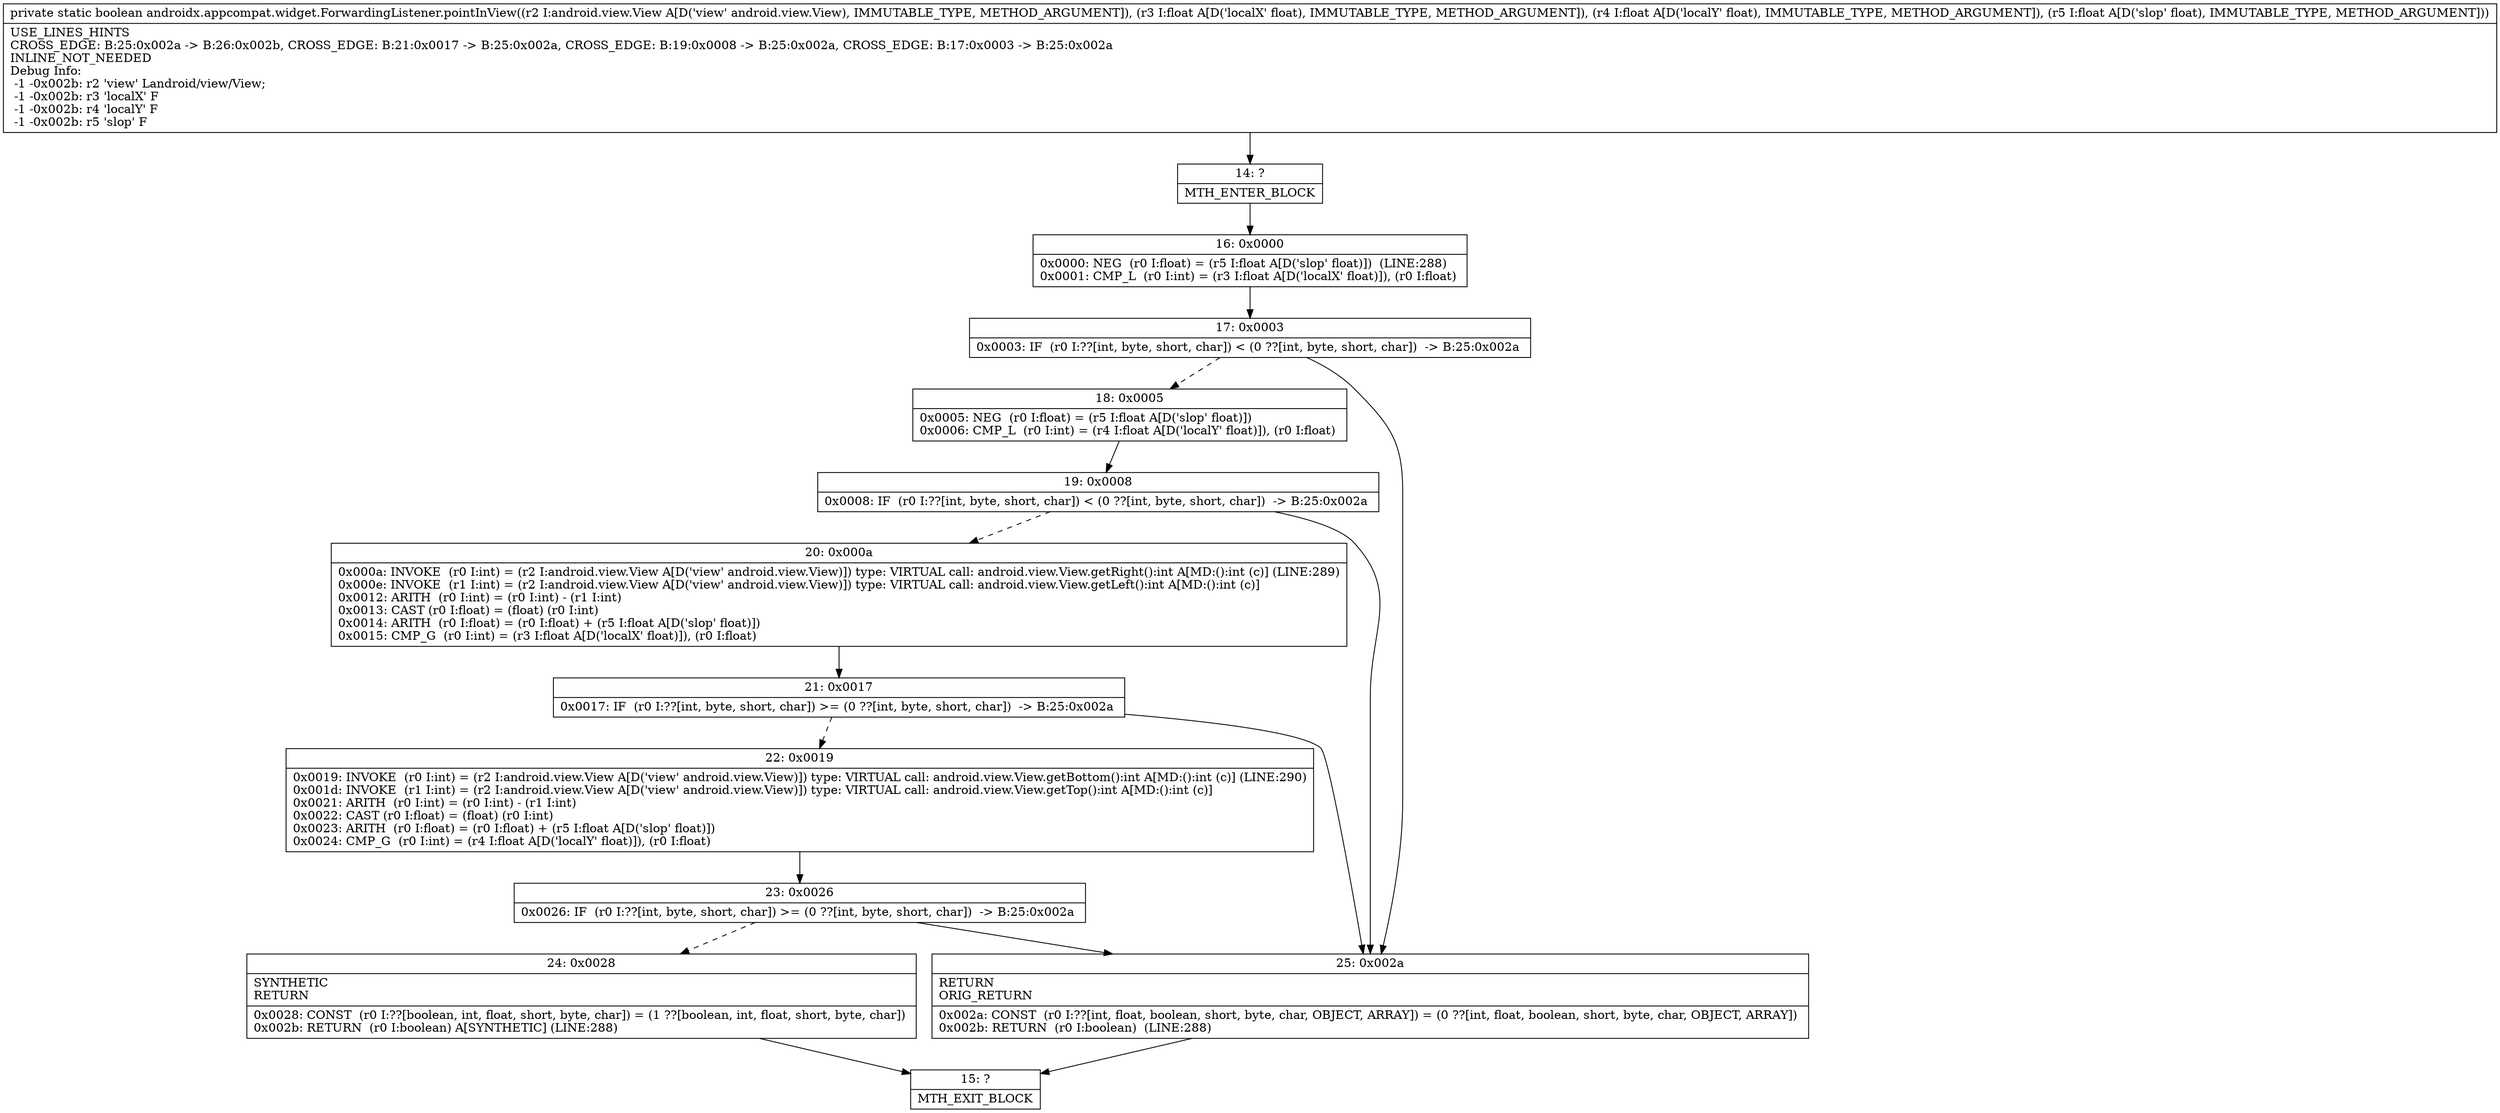 digraph "CFG forandroidx.appcompat.widget.ForwardingListener.pointInView(Landroid\/view\/View;FFF)Z" {
Node_14 [shape=record,label="{14\:\ ?|MTH_ENTER_BLOCK\l}"];
Node_16 [shape=record,label="{16\:\ 0x0000|0x0000: NEG  (r0 I:float) = (r5 I:float A[D('slop' float)])  (LINE:288)\l0x0001: CMP_L  (r0 I:int) = (r3 I:float A[D('localX' float)]), (r0 I:float) \l}"];
Node_17 [shape=record,label="{17\:\ 0x0003|0x0003: IF  (r0 I:??[int, byte, short, char]) \< (0 ??[int, byte, short, char])  \-\> B:25:0x002a \l}"];
Node_18 [shape=record,label="{18\:\ 0x0005|0x0005: NEG  (r0 I:float) = (r5 I:float A[D('slop' float)]) \l0x0006: CMP_L  (r0 I:int) = (r4 I:float A[D('localY' float)]), (r0 I:float) \l}"];
Node_19 [shape=record,label="{19\:\ 0x0008|0x0008: IF  (r0 I:??[int, byte, short, char]) \< (0 ??[int, byte, short, char])  \-\> B:25:0x002a \l}"];
Node_20 [shape=record,label="{20\:\ 0x000a|0x000a: INVOKE  (r0 I:int) = (r2 I:android.view.View A[D('view' android.view.View)]) type: VIRTUAL call: android.view.View.getRight():int A[MD:():int (c)] (LINE:289)\l0x000e: INVOKE  (r1 I:int) = (r2 I:android.view.View A[D('view' android.view.View)]) type: VIRTUAL call: android.view.View.getLeft():int A[MD:():int (c)]\l0x0012: ARITH  (r0 I:int) = (r0 I:int) \- (r1 I:int) \l0x0013: CAST (r0 I:float) = (float) (r0 I:int) \l0x0014: ARITH  (r0 I:float) = (r0 I:float) + (r5 I:float A[D('slop' float)]) \l0x0015: CMP_G  (r0 I:int) = (r3 I:float A[D('localX' float)]), (r0 I:float) \l}"];
Node_21 [shape=record,label="{21\:\ 0x0017|0x0017: IF  (r0 I:??[int, byte, short, char]) \>= (0 ??[int, byte, short, char])  \-\> B:25:0x002a \l}"];
Node_22 [shape=record,label="{22\:\ 0x0019|0x0019: INVOKE  (r0 I:int) = (r2 I:android.view.View A[D('view' android.view.View)]) type: VIRTUAL call: android.view.View.getBottom():int A[MD:():int (c)] (LINE:290)\l0x001d: INVOKE  (r1 I:int) = (r2 I:android.view.View A[D('view' android.view.View)]) type: VIRTUAL call: android.view.View.getTop():int A[MD:():int (c)]\l0x0021: ARITH  (r0 I:int) = (r0 I:int) \- (r1 I:int) \l0x0022: CAST (r0 I:float) = (float) (r0 I:int) \l0x0023: ARITH  (r0 I:float) = (r0 I:float) + (r5 I:float A[D('slop' float)]) \l0x0024: CMP_G  (r0 I:int) = (r4 I:float A[D('localY' float)]), (r0 I:float) \l}"];
Node_23 [shape=record,label="{23\:\ 0x0026|0x0026: IF  (r0 I:??[int, byte, short, char]) \>= (0 ??[int, byte, short, char])  \-\> B:25:0x002a \l}"];
Node_24 [shape=record,label="{24\:\ 0x0028|SYNTHETIC\lRETURN\l|0x0028: CONST  (r0 I:??[boolean, int, float, short, byte, char]) = (1 ??[boolean, int, float, short, byte, char]) \l0x002b: RETURN  (r0 I:boolean) A[SYNTHETIC] (LINE:288)\l}"];
Node_15 [shape=record,label="{15\:\ ?|MTH_EXIT_BLOCK\l}"];
Node_25 [shape=record,label="{25\:\ 0x002a|RETURN\lORIG_RETURN\l|0x002a: CONST  (r0 I:??[int, float, boolean, short, byte, char, OBJECT, ARRAY]) = (0 ??[int, float, boolean, short, byte, char, OBJECT, ARRAY]) \l0x002b: RETURN  (r0 I:boolean)  (LINE:288)\l}"];
MethodNode[shape=record,label="{private static boolean androidx.appcompat.widget.ForwardingListener.pointInView((r2 I:android.view.View A[D('view' android.view.View), IMMUTABLE_TYPE, METHOD_ARGUMENT]), (r3 I:float A[D('localX' float), IMMUTABLE_TYPE, METHOD_ARGUMENT]), (r4 I:float A[D('localY' float), IMMUTABLE_TYPE, METHOD_ARGUMENT]), (r5 I:float A[D('slop' float), IMMUTABLE_TYPE, METHOD_ARGUMENT]))  | USE_LINES_HINTS\lCROSS_EDGE: B:25:0x002a \-\> B:26:0x002b, CROSS_EDGE: B:21:0x0017 \-\> B:25:0x002a, CROSS_EDGE: B:19:0x0008 \-\> B:25:0x002a, CROSS_EDGE: B:17:0x0003 \-\> B:25:0x002a\lINLINE_NOT_NEEDED\lDebug Info:\l  \-1 \-0x002b: r2 'view' Landroid\/view\/View;\l  \-1 \-0x002b: r3 'localX' F\l  \-1 \-0x002b: r4 'localY' F\l  \-1 \-0x002b: r5 'slop' F\l}"];
MethodNode -> Node_14;Node_14 -> Node_16;
Node_16 -> Node_17;
Node_17 -> Node_18[style=dashed];
Node_17 -> Node_25;
Node_18 -> Node_19;
Node_19 -> Node_20[style=dashed];
Node_19 -> Node_25;
Node_20 -> Node_21;
Node_21 -> Node_22[style=dashed];
Node_21 -> Node_25;
Node_22 -> Node_23;
Node_23 -> Node_24[style=dashed];
Node_23 -> Node_25;
Node_24 -> Node_15;
Node_25 -> Node_15;
}

